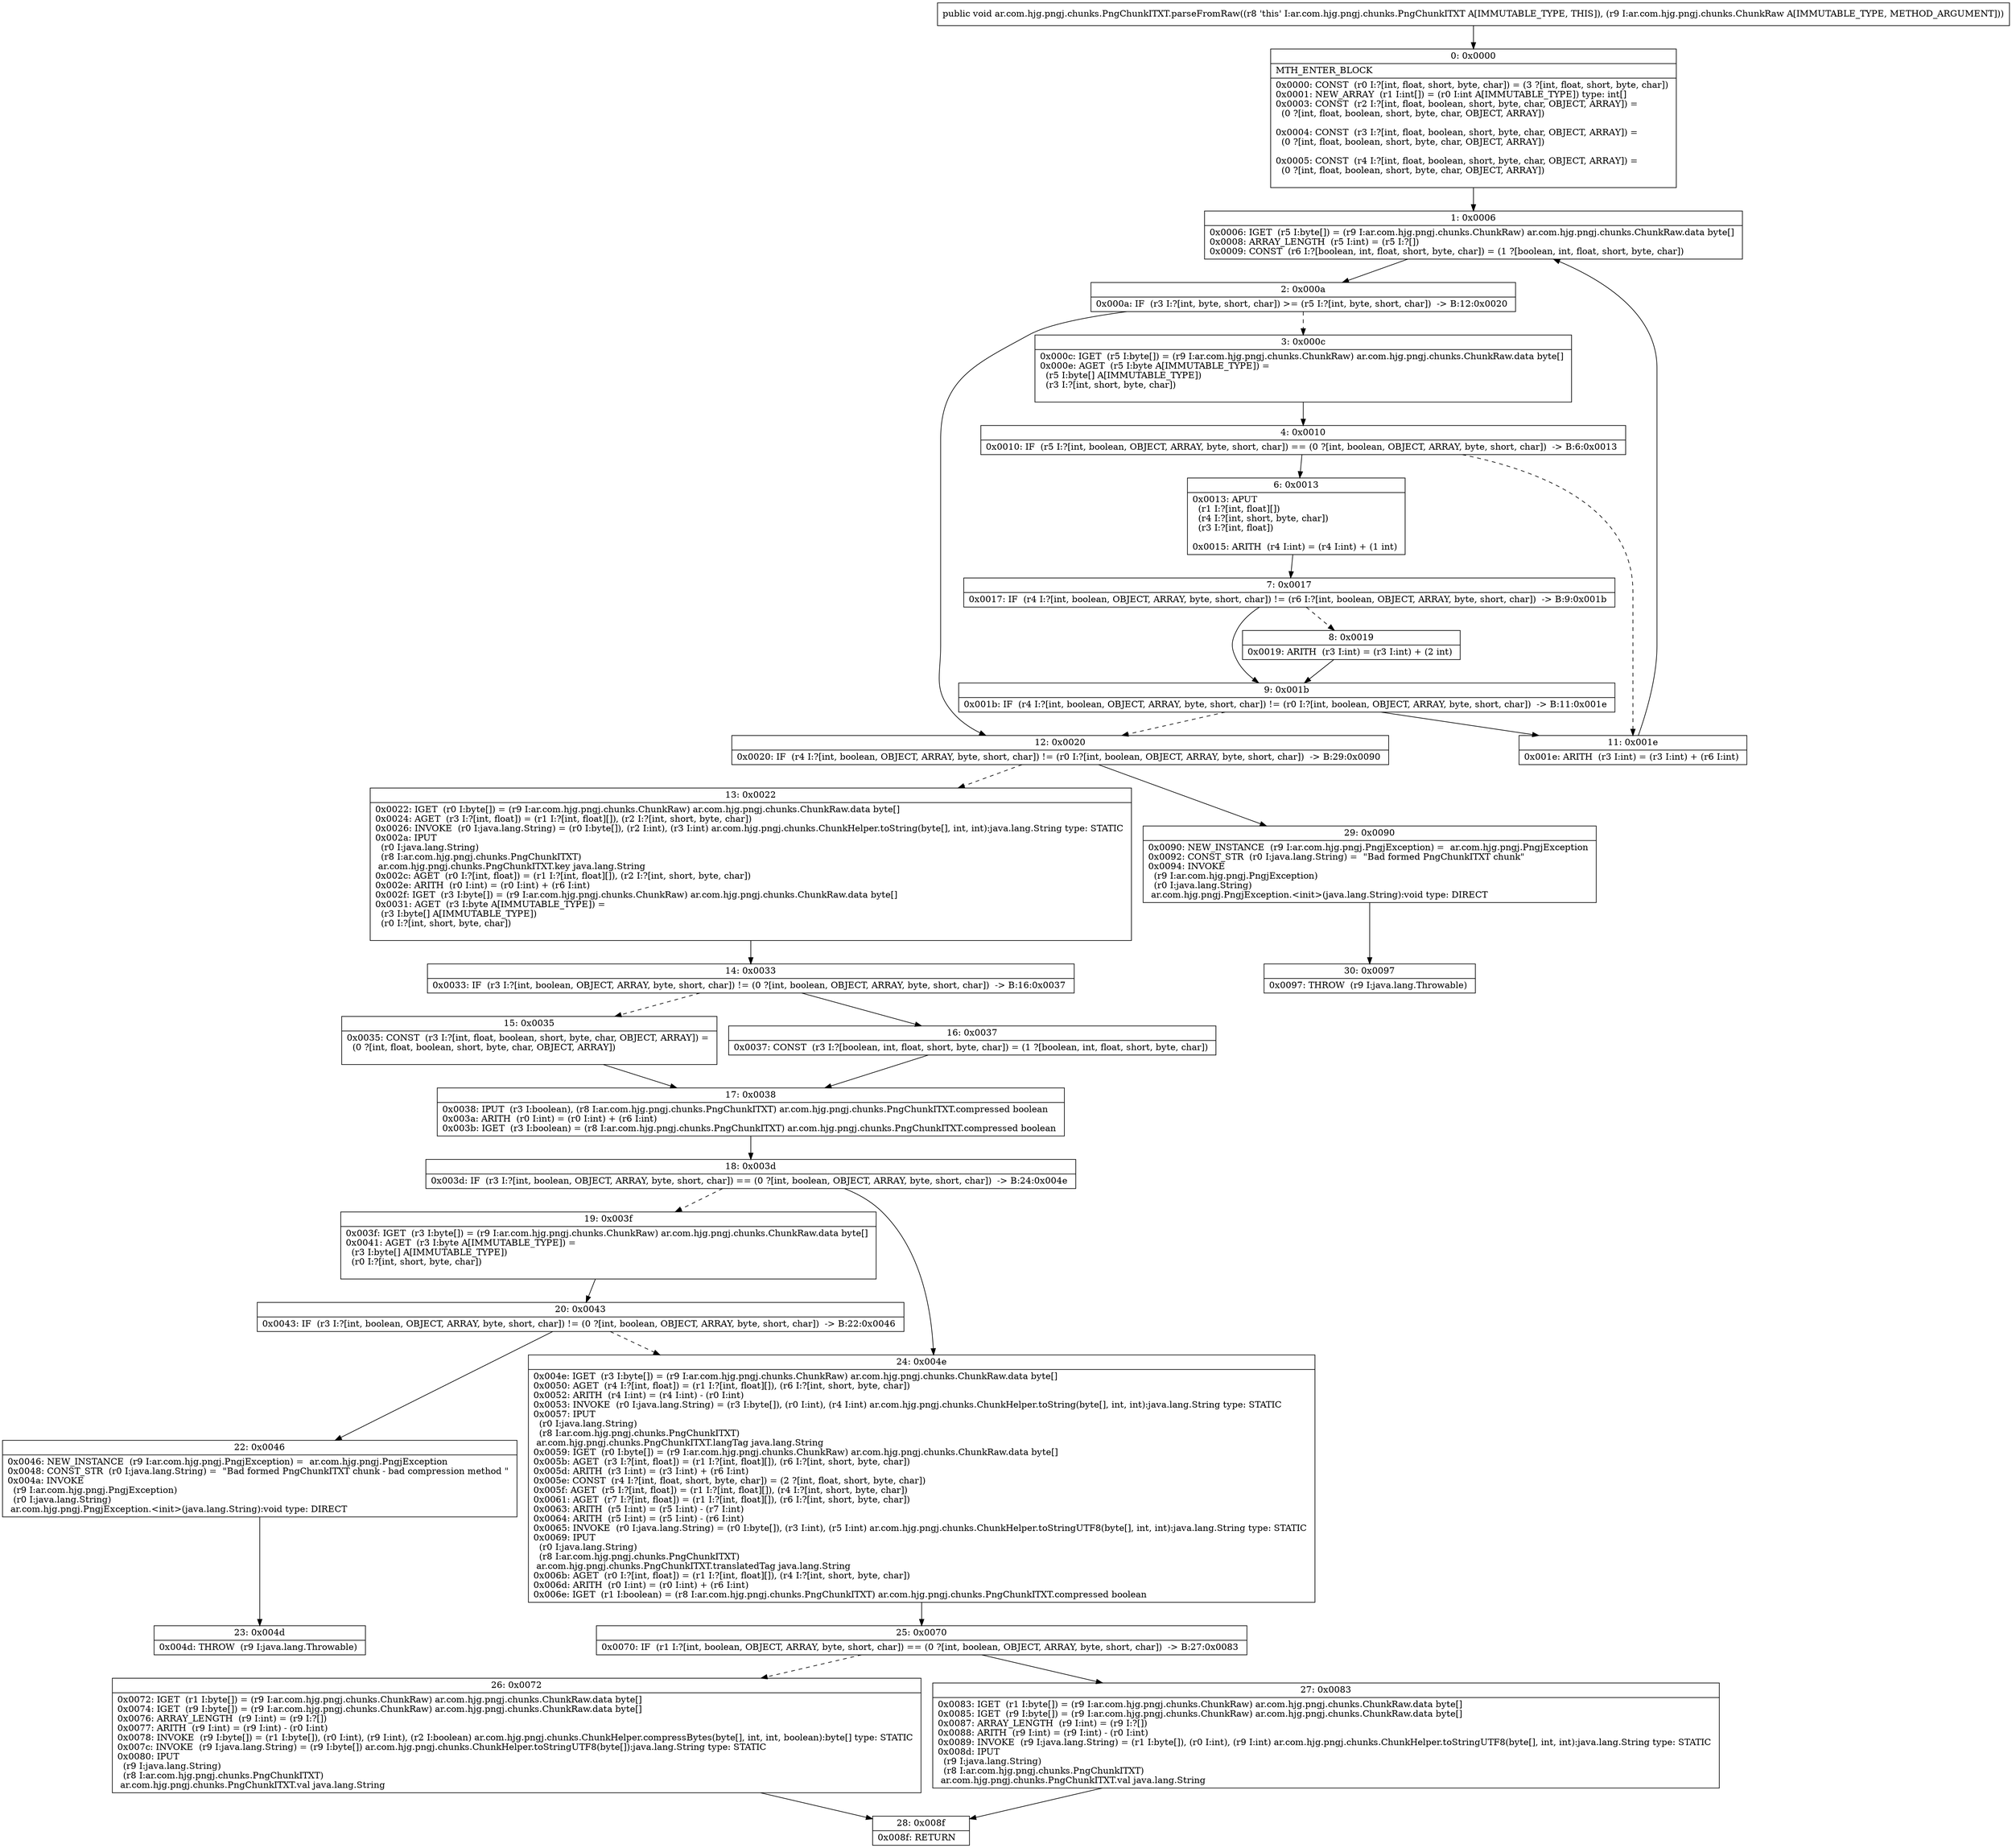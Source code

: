 digraph "CFG forar.com.hjg.pngj.chunks.PngChunkITXT.parseFromRaw(Lar\/com\/hjg\/pngj\/chunks\/ChunkRaw;)V" {
Node_0 [shape=record,label="{0\:\ 0x0000|MTH_ENTER_BLOCK\l|0x0000: CONST  (r0 I:?[int, float, short, byte, char]) = (3 ?[int, float, short, byte, char]) \l0x0001: NEW_ARRAY  (r1 I:int[]) = (r0 I:int A[IMMUTABLE_TYPE]) type: int[] \l0x0003: CONST  (r2 I:?[int, float, boolean, short, byte, char, OBJECT, ARRAY]) = \l  (0 ?[int, float, boolean, short, byte, char, OBJECT, ARRAY])\l \l0x0004: CONST  (r3 I:?[int, float, boolean, short, byte, char, OBJECT, ARRAY]) = \l  (0 ?[int, float, boolean, short, byte, char, OBJECT, ARRAY])\l \l0x0005: CONST  (r4 I:?[int, float, boolean, short, byte, char, OBJECT, ARRAY]) = \l  (0 ?[int, float, boolean, short, byte, char, OBJECT, ARRAY])\l \l}"];
Node_1 [shape=record,label="{1\:\ 0x0006|0x0006: IGET  (r5 I:byte[]) = (r9 I:ar.com.hjg.pngj.chunks.ChunkRaw) ar.com.hjg.pngj.chunks.ChunkRaw.data byte[] \l0x0008: ARRAY_LENGTH  (r5 I:int) = (r5 I:?[]) \l0x0009: CONST  (r6 I:?[boolean, int, float, short, byte, char]) = (1 ?[boolean, int, float, short, byte, char]) \l}"];
Node_2 [shape=record,label="{2\:\ 0x000a|0x000a: IF  (r3 I:?[int, byte, short, char]) \>= (r5 I:?[int, byte, short, char])  \-\> B:12:0x0020 \l}"];
Node_3 [shape=record,label="{3\:\ 0x000c|0x000c: IGET  (r5 I:byte[]) = (r9 I:ar.com.hjg.pngj.chunks.ChunkRaw) ar.com.hjg.pngj.chunks.ChunkRaw.data byte[] \l0x000e: AGET  (r5 I:byte A[IMMUTABLE_TYPE]) = \l  (r5 I:byte[] A[IMMUTABLE_TYPE])\l  (r3 I:?[int, short, byte, char])\l \l}"];
Node_4 [shape=record,label="{4\:\ 0x0010|0x0010: IF  (r5 I:?[int, boolean, OBJECT, ARRAY, byte, short, char]) == (0 ?[int, boolean, OBJECT, ARRAY, byte, short, char])  \-\> B:6:0x0013 \l}"];
Node_6 [shape=record,label="{6\:\ 0x0013|0x0013: APUT  \l  (r1 I:?[int, float][])\l  (r4 I:?[int, short, byte, char])\l  (r3 I:?[int, float])\l \l0x0015: ARITH  (r4 I:int) = (r4 I:int) + (1 int) \l}"];
Node_7 [shape=record,label="{7\:\ 0x0017|0x0017: IF  (r4 I:?[int, boolean, OBJECT, ARRAY, byte, short, char]) != (r6 I:?[int, boolean, OBJECT, ARRAY, byte, short, char])  \-\> B:9:0x001b \l}"];
Node_8 [shape=record,label="{8\:\ 0x0019|0x0019: ARITH  (r3 I:int) = (r3 I:int) + (2 int) \l}"];
Node_9 [shape=record,label="{9\:\ 0x001b|0x001b: IF  (r4 I:?[int, boolean, OBJECT, ARRAY, byte, short, char]) != (r0 I:?[int, boolean, OBJECT, ARRAY, byte, short, char])  \-\> B:11:0x001e \l}"];
Node_11 [shape=record,label="{11\:\ 0x001e|0x001e: ARITH  (r3 I:int) = (r3 I:int) + (r6 I:int) \l}"];
Node_12 [shape=record,label="{12\:\ 0x0020|0x0020: IF  (r4 I:?[int, boolean, OBJECT, ARRAY, byte, short, char]) != (r0 I:?[int, boolean, OBJECT, ARRAY, byte, short, char])  \-\> B:29:0x0090 \l}"];
Node_13 [shape=record,label="{13\:\ 0x0022|0x0022: IGET  (r0 I:byte[]) = (r9 I:ar.com.hjg.pngj.chunks.ChunkRaw) ar.com.hjg.pngj.chunks.ChunkRaw.data byte[] \l0x0024: AGET  (r3 I:?[int, float]) = (r1 I:?[int, float][]), (r2 I:?[int, short, byte, char]) \l0x0026: INVOKE  (r0 I:java.lang.String) = (r0 I:byte[]), (r2 I:int), (r3 I:int) ar.com.hjg.pngj.chunks.ChunkHelper.toString(byte[], int, int):java.lang.String type: STATIC \l0x002a: IPUT  \l  (r0 I:java.lang.String)\l  (r8 I:ar.com.hjg.pngj.chunks.PngChunkITXT)\l ar.com.hjg.pngj.chunks.PngChunkITXT.key java.lang.String \l0x002c: AGET  (r0 I:?[int, float]) = (r1 I:?[int, float][]), (r2 I:?[int, short, byte, char]) \l0x002e: ARITH  (r0 I:int) = (r0 I:int) + (r6 I:int) \l0x002f: IGET  (r3 I:byte[]) = (r9 I:ar.com.hjg.pngj.chunks.ChunkRaw) ar.com.hjg.pngj.chunks.ChunkRaw.data byte[] \l0x0031: AGET  (r3 I:byte A[IMMUTABLE_TYPE]) = \l  (r3 I:byte[] A[IMMUTABLE_TYPE])\l  (r0 I:?[int, short, byte, char])\l \l}"];
Node_14 [shape=record,label="{14\:\ 0x0033|0x0033: IF  (r3 I:?[int, boolean, OBJECT, ARRAY, byte, short, char]) != (0 ?[int, boolean, OBJECT, ARRAY, byte, short, char])  \-\> B:16:0x0037 \l}"];
Node_15 [shape=record,label="{15\:\ 0x0035|0x0035: CONST  (r3 I:?[int, float, boolean, short, byte, char, OBJECT, ARRAY]) = \l  (0 ?[int, float, boolean, short, byte, char, OBJECT, ARRAY])\l \l}"];
Node_16 [shape=record,label="{16\:\ 0x0037|0x0037: CONST  (r3 I:?[boolean, int, float, short, byte, char]) = (1 ?[boolean, int, float, short, byte, char]) \l}"];
Node_17 [shape=record,label="{17\:\ 0x0038|0x0038: IPUT  (r3 I:boolean), (r8 I:ar.com.hjg.pngj.chunks.PngChunkITXT) ar.com.hjg.pngj.chunks.PngChunkITXT.compressed boolean \l0x003a: ARITH  (r0 I:int) = (r0 I:int) + (r6 I:int) \l0x003b: IGET  (r3 I:boolean) = (r8 I:ar.com.hjg.pngj.chunks.PngChunkITXT) ar.com.hjg.pngj.chunks.PngChunkITXT.compressed boolean \l}"];
Node_18 [shape=record,label="{18\:\ 0x003d|0x003d: IF  (r3 I:?[int, boolean, OBJECT, ARRAY, byte, short, char]) == (0 ?[int, boolean, OBJECT, ARRAY, byte, short, char])  \-\> B:24:0x004e \l}"];
Node_19 [shape=record,label="{19\:\ 0x003f|0x003f: IGET  (r3 I:byte[]) = (r9 I:ar.com.hjg.pngj.chunks.ChunkRaw) ar.com.hjg.pngj.chunks.ChunkRaw.data byte[] \l0x0041: AGET  (r3 I:byte A[IMMUTABLE_TYPE]) = \l  (r3 I:byte[] A[IMMUTABLE_TYPE])\l  (r0 I:?[int, short, byte, char])\l \l}"];
Node_20 [shape=record,label="{20\:\ 0x0043|0x0043: IF  (r3 I:?[int, boolean, OBJECT, ARRAY, byte, short, char]) != (0 ?[int, boolean, OBJECT, ARRAY, byte, short, char])  \-\> B:22:0x0046 \l}"];
Node_22 [shape=record,label="{22\:\ 0x0046|0x0046: NEW_INSTANCE  (r9 I:ar.com.hjg.pngj.PngjException) =  ar.com.hjg.pngj.PngjException \l0x0048: CONST_STR  (r0 I:java.lang.String) =  \"Bad formed PngChunkITXT chunk \- bad compression method \" \l0x004a: INVOKE  \l  (r9 I:ar.com.hjg.pngj.PngjException)\l  (r0 I:java.lang.String)\l ar.com.hjg.pngj.PngjException.\<init\>(java.lang.String):void type: DIRECT \l}"];
Node_23 [shape=record,label="{23\:\ 0x004d|0x004d: THROW  (r9 I:java.lang.Throwable) \l}"];
Node_24 [shape=record,label="{24\:\ 0x004e|0x004e: IGET  (r3 I:byte[]) = (r9 I:ar.com.hjg.pngj.chunks.ChunkRaw) ar.com.hjg.pngj.chunks.ChunkRaw.data byte[] \l0x0050: AGET  (r4 I:?[int, float]) = (r1 I:?[int, float][]), (r6 I:?[int, short, byte, char]) \l0x0052: ARITH  (r4 I:int) = (r4 I:int) \- (r0 I:int) \l0x0053: INVOKE  (r0 I:java.lang.String) = (r3 I:byte[]), (r0 I:int), (r4 I:int) ar.com.hjg.pngj.chunks.ChunkHelper.toString(byte[], int, int):java.lang.String type: STATIC \l0x0057: IPUT  \l  (r0 I:java.lang.String)\l  (r8 I:ar.com.hjg.pngj.chunks.PngChunkITXT)\l ar.com.hjg.pngj.chunks.PngChunkITXT.langTag java.lang.String \l0x0059: IGET  (r0 I:byte[]) = (r9 I:ar.com.hjg.pngj.chunks.ChunkRaw) ar.com.hjg.pngj.chunks.ChunkRaw.data byte[] \l0x005b: AGET  (r3 I:?[int, float]) = (r1 I:?[int, float][]), (r6 I:?[int, short, byte, char]) \l0x005d: ARITH  (r3 I:int) = (r3 I:int) + (r6 I:int) \l0x005e: CONST  (r4 I:?[int, float, short, byte, char]) = (2 ?[int, float, short, byte, char]) \l0x005f: AGET  (r5 I:?[int, float]) = (r1 I:?[int, float][]), (r4 I:?[int, short, byte, char]) \l0x0061: AGET  (r7 I:?[int, float]) = (r1 I:?[int, float][]), (r6 I:?[int, short, byte, char]) \l0x0063: ARITH  (r5 I:int) = (r5 I:int) \- (r7 I:int) \l0x0064: ARITH  (r5 I:int) = (r5 I:int) \- (r6 I:int) \l0x0065: INVOKE  (r0 I:java.lang.String) = (r0 I:byte[]), (r3 I:int), (r5 I:int) ar.com.hjg.pngj.chunks.ChunkHelper.toStringUTF8(byte[], int, int):java.lang.String type: STATIC \l0x0069: IPUT  \l  (r0 I:java.lang.String)\l  (r8 I:ar.com.hjg.pngj.chunks.PngChunkITXT)\l ar.com.hjg.pngj.chunks.PngChunkITXT.translatedTag java.lang.String \l0x006b: AGET  (r0 I:?[int, float]) = (r1 I:?[int, float][]), (r4 I:?[int, short, byte, char]) \l0x006d: ARITH  (r0 I:int) = (r0 I:int) + (r6 I:int) \l0x006e: IGET  (r1 I:boolean) = (r8 I:ar.com.hjg.pngj.chunks.PngChunkITXT) ar.com.hjg.pngj.chunks.PngChunkITXT.compressed boolean \l}"];
Node_25 [shape=record,label="{25\:\ 0x0070|0x0070: IF  (r1 I:?[int, boolean, OBJECT, ARRAY, byte, short, char]) == (0 ?[int, boolean, OBJECT, ARRAY, byte, short, char])  \-\> B:27:0x0083 \l}"];
Node_26 [shape=record,label="{26\:\ 0x0072|0x0072: IGET  (r1 I:byte[]) = (r9 I:ar.com.hjg.pngj.chunks.ChunkRaw) ar.com.hjg.pngj.chunks.ChunkRaw.data byte[] \l0x0074: IGET  (r9 I:byte[]) = (r9 I:ar.com.hjg.pngj.chunks.ChunkRaw) ar.com.hjg.pngj.chunks.ChunkRaw.data byte[] \l0x0076: ARRAY_LENGTH  (r9 I:int) = (r9 I:?[]) \l0x0077: ARITH  (r9 I:int) = (r9 I:int) \- (r0 I:int) \l0x0078: INVOKE  (r9 I:byte[]) = (r1 I:byte[]), (r0 I:int), (r9 I:int), (r2 I:boolean) ar.com.hjg.pngj.chunks.ChunkHelper.compressBytes(byte[], int, int, boolean):byte[] type: STATIC \l0x007c: INVOKE  (r9 I:java.lang.String) = (r9 I:byte[]) ar.com.hjg.pngj.chunks.ChunkHelper.toStringUTF8(byte[]):java.lang.String type: STATIC \l0x0080: IPUT  \l  (r9 I:java.lang.String)\l  (r8 I:ar.com.hjg.pngj.chunks.PngChunkITXT)\l ar.com.hjg.pngj.chunks.PngChunkITXT.val java.lang.String \l}"];
Node_27 [shape=record,label="{27\:\ 0x0083|0x0083: IGET  (r1 I:byte[]) = (r9 I:ar.com.hjg.pngj.chunks.ChunkRaw) ar.com.hjg.pngj.chunks.ChunkRaw.data byte[] \l0x0085: IGET  (r9 I:byte[]) = (r9 I:ar.com.hjg.pngj.chunks.ChunkRaw) ar.com.hjg.pngj.chunks.ChunkRaw.data byte[] \l0x0087: ARRAY_LENGTH  (r9 I:int) = (r9 I:?[]) \l0x0088: ARITH  (r9 I:int) = (r9 I:int) \- (r0 I:int) \l0x0089: INVOKE  (r9 I:java.lang.String) = (r1 I:byte[]), (r0 I:int), (r9 I:int) ar.com.hjg.pngj.chunks.ChunkHelper.toStringUTF8(byte[], int, int):java.lang.String type: STATIC \l0x008d: IPUT  \l  (r9 I:java.lang.String)\l  (r8 I:ar.com.hjg.pngj.chunks.PngChunkITXT)\l ar.com.hjg.pngj.chunks.PngChunkITXT.val java.lang.String \l}"];
Node_28 [shape=record,label="{28\:\ 0x008f|0x008f: RETURN   \l}"];
Node_29 [shape=record,label="{29\:\ 0x0090|0x0090: NEW_INSTANCE  (r9 I:ar.com.hjg.pngj.PngjException) =  ar.com.hjg.pngj.PngjException \l0x0092: CONST_STR  (r0 I:java.lang.String) =  \"Bad formed PngChunkITXT chunk\" \l0x0094: INVOKE  \l  (r9 I:ar.com.hjg.pngj.PngjException)\l  (r0 I:java.lang.String)\l ar.com.hjg.pngj.PngjException.\<init\>(java.lang.String):void type: DIRECT \l}"];
Node_30 [shape=record,label="{30\:\ 0x0097|0x0097: THROW  (r9 I:java.lang.Throwable) \l}"];
MethodNode[shape=record,label="{public void ar.com.hjg.pngj.chunks.PngChunkITXT.parseFromRaw((r8 'this' I:ar.com.hjg.pngj.chunks.PngChunkITXT A[IMMUTABLE_TYPE, THIS]), (r9 I:ar.com.hjg.pngj.chunks.ChunkRaw A[IMMUTABLE_TYPE, METHOD_ARGUMENT])) }"];
MethodNode -> Node_0;
Node_0 -> Node_1;
Node_1 -> Node_2;
Node_2 -> Node_3[style=dashed];
Node_2 -> Node_12;
Node_3 -> Node_4;
Node_4 -> Node_6;
Node_4 -> Node_11[style=dashed];
Node_6 -> Node_7;
Node_7 -> Node_8[style=dashed];
Node_7 -> Node_9;
Node_8 -> Node_9;
Node_9 -> Node_11;
Node_9 -> Node_12[style=dashed];
Node_11 -> Node_1;
Node_12 -> Node_13[style=dashed];
Node_12 -> Node_29;
Node_13 -> Node_14;
Node_14 -> Node_15[style=dashed];
Node_14 -> Node_16;
Node_15 -> Node_17;
Node_16 -> Node_17;
Node_17 -> Node_18;
Node_18 -> Node_19[style=dashed];
Node_18 -> Node_24;
Node_19 -> Node_20;
Node_20 -> Node_22;
Node_20 -> Node_24[style=dashed];
Node_22 -> Node_23;
Node_24 -> Node_25;
Node_25 -> Node_26[style=dashed];
Node_25 -> Node_27;
Node_26 -> Node_28;
Node_27 -> Node_28;
Node_29 -> Node_30;
}

